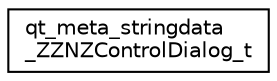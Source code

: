 digraph "Graphical Class Hierarchy"
{
 // LATEX_PDF_SIZE
  edge [fontname="Helvetica",fontsize="10",labelfontname="Helvetica",labelfontsize="10"];
  node [fontname="Helvetica",fontsize="10",shape=record];
  rankdir="LR";
  Node0 [label="qt_meta_stringdata\l_ZZNZControlDialog_t",height=0.2,width=0.4,color="black", fillcolor="white", style="filled",URL="$structqt__meta__stringdata___z_z_n_z_control_dialog__t.html",tooltip=" "];
}
